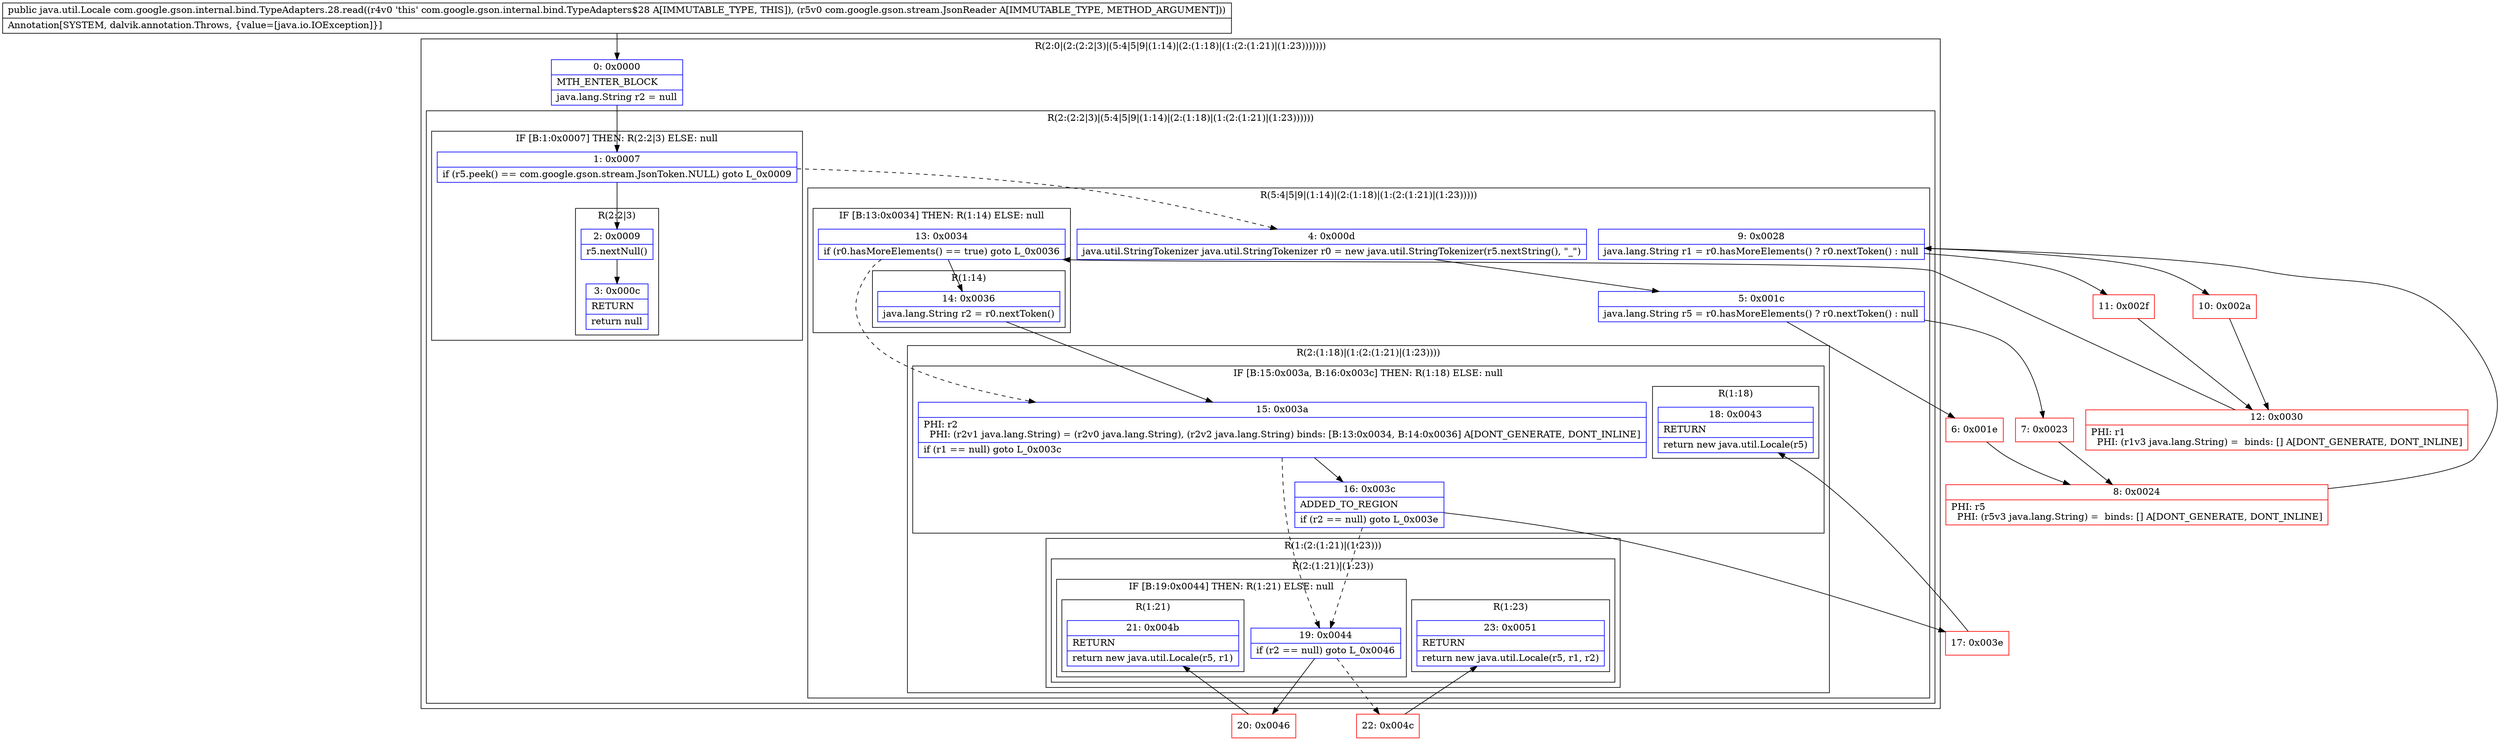 digraph "CFG forcom.google.gson.internal.bind.TypeAdapters.28.read(Lcom\/google\/gson\/stream\/JsonReader;)Ljava\/util\/Locale;" {
subgraph cluster_Region_640863435 {
label = "R(2:0|(2:(2:2|3)|(5:4|5|9|(1:14)|(2:(1:18)|(1:(2:(1:21)|(1:23)))))))";
node [shape=record,color=blue];
Node_0 [shape=record,label="{0\:\ 0x0000|MTH_ENTER_BLOCK\l|java.lang.String r2 = null\l}"];
subgraph cluster_Region_702200531 {
label = "R(2:(2:2|3)|(5:4|5|9|(1:14)|(2:(1:18)|(1:(2:(1:21)|(1:23))))))";
node [shape=record,color=blue];
subgraph cluster_IfRegion_25318432 {
label = "IF [B:1:0x0007] THEN: R(2:2|3) ELSE: null";
node [shape=record,color=blue];
Node_1 [shape=record,label="{1\:\ 0x0007|if (r5.peek() == com.google.gson.stream.JsonToken.NULL) goto L_0x0009\l}"];
subgraph cluster_Region_1620230384 {
label = "R(2:2|3)";
node [shape=record,color=blue];
Node_2 [shape=record,label="{2\:\ 0x0009|r5.nextNull()\l}"];
Node_3 [shape=record,label="{3\:\ 0x000c|RETURN\l|return null\l}"];
}
}
subgraph cluster_Region_1840190958 {
label = "R(5:4|5|9|(1:14)|(2:(1:18)|(1:(2:(1:21)|(1:23)))))";
node [shape=record,color=blue];
Node_4 [shape=record,label="{4\:\ 0x000d|java.util.StringTokenizer java.util.StringTokenizer r0 = new java.util.StringTokenizer(r5.nextString(), \"_\")\l}"];
Node_5 [shape=record,label="{5\:\ 0x001c|java.lang.String r5 = r0.hasMoreElements() ? r0.nextToken() : null\l}"];
Node_9 [shape=record,label="{9\:\ 0x0028|java.lang.String r1 = r0.hasMoreElements() ? r0.nextToken() : null\l}"];
subgraph cluster_IfRegion_644589140 {
label = "IF [B:13:0x0034] THEN: R(1:14) ELSE: null";
node [shape=record,color=blue];
Node_13 [shape=record,label="{13\:\ 0x0034|if (r0.hasMoreElements() == true) goto L_0x0036\l}"];
subgraph cluster_Region_1363094780 {
label = "R(1:14)";
node [shape=record,color=blue];
Node_14 [shape=record,label="{14\:\ 0x0036|java.lang.String r2 = r0.nextToken()\l}"];
}
}
subgraph cluster_Region_677370286 {
label = "R(2:(1:18)|(1:(2:(1:21)|(1:23))))";
node [shape=record,color=blue];
subgraph cluster_IfRegion_2030457134 {
label = "IF [B:15:0x003a, B:16:0x003c] THEN: R(1:18) ELSE: null";
node [shape=record,color=blue];
Node_15 [shape=record,label="{15\:\ 0x003a|PHI: r2 \l  PHI: (r2v1 java.lang.String) = (r2v0 java.lang.String), (r2v2 java.lang.String) binds: [B:13:0x0034, B:14:0x0036] A[DONT_GENERATE, DONT_INLINE]\l|if (r1 == null) goto L_0x003c\l}"];
Node_16 [shape=record,label="{16\:\ 0x003c|ADDED_TO_REGION\l|if (r2 == null) goto L_0x003e\l}"];
subgraph cluster_Region_163781179 {
label = "R(1:18)";
node [shape=record,color=blue];
Node_18 [shape=record,label="{18\:\ 0x0043|RETURN\l|return new java.util.Locale(r5)\l}"];
}
}
subgraph cluster_Region_1412428372 {
label = "R(1:(2:(1:21)|(1:23)))";
node [shape=record,color=blue];
subgraph cluster_Region_1201639333 {
label = "R(2:(1:21)|(1:23))";
node [shape=record,color=blue];
subgraph cluster_IfRegion_1975207821 {
label = "IF [B:19:0x0044] THEN: R(1:21) ELSE: null";
node [shape=record,color=blue];
Node_19 [shape=record,label="{19\:\ 0x0044|if (r2 == null) goto L_0x0046\l}"];
subgraph cluster_Region_820948695 {
label = "R(1:21)";
node [shape=record,color=blue];
Node_21 [shape=record,label="{21\:\ 0x004b|RETURN\l|return new java.util.Locale(r5, r1)\l}"];
}
}
subgraph cluster_Region_1172281701 {
label = "R(1:23)";
node [shape=record,color=blue];
Node_23 [shape=record,label="{23\:\ 0x0051|RETURN\l|return new java.util.Locale(r5, r1, r2)\l}"];
}
}
}
}
}
}
}
Node_6 [shape=record,color=red,label="{6\:\ 0x001e}"];
Node_7 [shape=record,color=red,label="{7\:\ 0x0023}"];
Node_8 [shape=record,color=red,label="{8\:\ 0x0024|PHI: r5 \l  PHI: (r5v3 java.lang.String) =  binds: [] A[DONT_GENERATE, DONT_INLINE]\l}"];
Node_10 [shape=record,color=red,label="{10\:\ 0x002a}"];
Node_11 [shape=record,color=red,label="{11\:\ 0x002f}"];
Node_12 [shape=record,color=red,label="{12\:\ 0x0030|PHI: r1 \l  PHI: (r1v3 java.lang.String) =  binds: [] A[DONT_GENERATE, DONT_INLINE]\l}"];
Node_17 [shape=record,color=red,label="{17\:\ 0x003e}"];
Node_20 [shape=record,color=red,label="{20\:\ 0x0046}"];
Node_22 [shape=record,color=red,label="{22\:\ 0x004c}"];
MethodNode[shape=record,label="{public java.util.Locale com.google.gson.internal.bind.TypeAdapters.28.read((r4v0 'this' com.google.gson.internal.bind.TypeAdapters$28 A[IMMUTABLE_TYPE, THIS]), (r5v0 com.google.gson.stream.JsonReader A[IMMUTABLE_TYPE, METHOD_ARGUMENT]))  | Annotation[SYSTEM, dalvik.annotation.Throws, \{value=[java.io.IOException]\}]\l}"];
MethodNode -> Node_0;
Node_0 -> Node_1;
Node_1 -> Node_2;
Node_1 -> Node_4[style=dashed];
Node_2 -> Node_3;
Node_4 -> Node_5;
Node_5 -> Node_6;
Node_5 -> Node_7;
Node_9 -> Node_10;
Node_9 -> Node_11;
Node_13 -> Node_14;
Node_13 -> Node_15[style=dashed];
Node_14 -> Node_15;
Node_15 -> Node_16;
Node_15 -> Node_19[style=dashed];
Node_16 -> Node_17;
Node_16 -> Node_19[style=dashed];
Node_19 -> Node_20;
Node_19 -> Node_22[style=dashed];
Node_6 -> Node_8;
Node_7 -> Node_8;
Node_8 -> Node_9;
Node_10 -> Node_12;
Node_11 -> Node_12;
Node_12 -> Node_13;
Node_17 -> Node_18;
Node_20 -> Node_21;
Node_22 -> Node_23;
}

